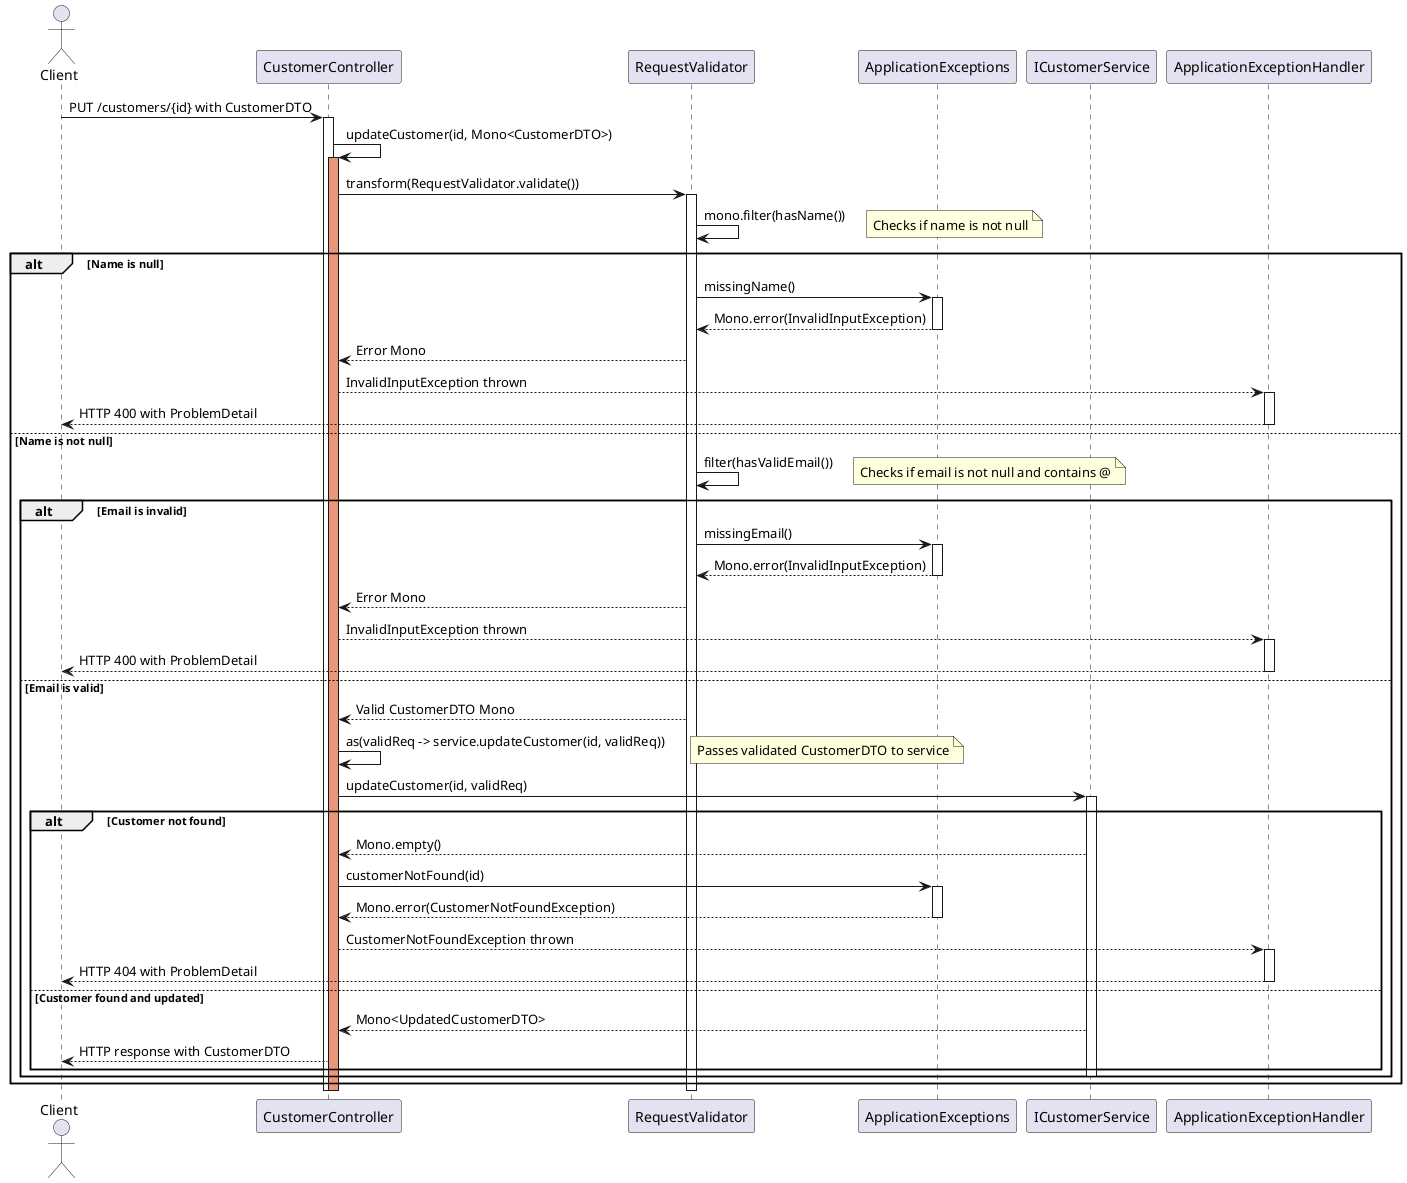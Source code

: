 @startuml Update Customer Validation Flow

actor Client
participant "CustomerController" as Controller
participant "RequestValidator" as Validator
participant "ApplicationExceptions" as Exceptions
participant "ICustomerService" as Service
participant "ApplicationExceptionHandler" as ExceptionHandler

Client -> Controller: PUT /customers/{id} with CustomerDTO
activate Controller

Controller -> Controller: updateCustomer(id, Mono<CustomerDTO>)
activate Controller #DarkSalmon

Controller -> Validator: transform(RequestValidator.validate())
activate Validator

Validator -> Validator: mono.filter(hasName())
note right: Checks if name is not null

alt Name is null
    Validator -> Exceptions: missingName()
    activate Exceptions
    Exceptions --> Validator: Mono.error(InvalidInputException)
    deactivate Exceptions
    Validator --> Controller: Error Mono
    Controller --> ExceptionHandler: InvalidInputException thrown
    activate ExceptionHandler
    ExceptionHandler --> Client: HTTP 400 with ProblemDetail
    deactivate ExceptionHandler
else Name is not null
    Validator -> Validator: filter(hasValidEmail())
    note right: Checks if email is not null and contains @
    
    alt Email is invalid
        Validator -> Exceptions: missingEmail()
        activate Exceptions
        Exceptions --> Validator: Mono.error(InvalidInputException)
        deactivate Exceptions
        Validator --> Controller: Error Mono
        Controller --> ExceptionHandler: InvalidInputException thrown
        activate ExceptionHandler
        ExceptionHandler --> Client: HTTP 400 with ProblemDetail
        deactivate ExceptionHandler
    else Email is valid
        Validator --> Controller: Valid CustomerDTO Mono
        
        Controller -> Controller: as(validReq -> service.updateCustomer(id, validReq))
        note right: Passes validated CustomerDTO to service

        Controller -> Service: updateCustomer(id, validReq)
        activate Service

        alt Customer not found
            Service --> Controller: Mono.empty()
            Controller -> Exceptions: customerNotFound(id)
            activate Exceptions
            Exceptions --> Controller: Mono.error(CustomerNotFoundException)
            deactivate Exceptions
            Controller --> ExceptionHandler: CustomerNotFoundException thrown
            activate ExceptionHandler
            ExceptionHandler --> Client: HTTP 404 with ProblemDetail
            deactivate ExceptionHandler
        else Customer found and updated
            Service --> Controller: Mono<UpdatedCustomerDTO>
            Controller --> Client: HTTP response with CustomerDTO
        end

        deactivate Service
    end
end

deactivate Validator
deactivate Controller #DarkSalmon
deactivate Controller

@enduml